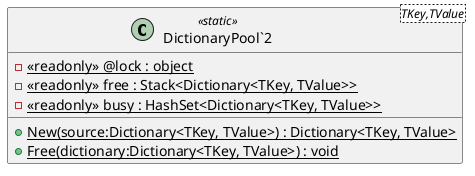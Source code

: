 @startuml
class "DictionaryPool`2"<TKey,TValue> <<static>> {
    - {static} <<readonly>> @lock : object
    - {static} <<readonly>> free : Stack<Dictionary<TKey, TValue>>
    - {static} <<readonly>> busy : HashSet<Dictionary<TKey, TValue>>
    + {static} New(source:Dictionary<TKey, TValue>) : Dictionary<TKey, TValue>
    + {static} Free(dictionary:Dictionary<TKey, TValue>) : void
}
@enduml
